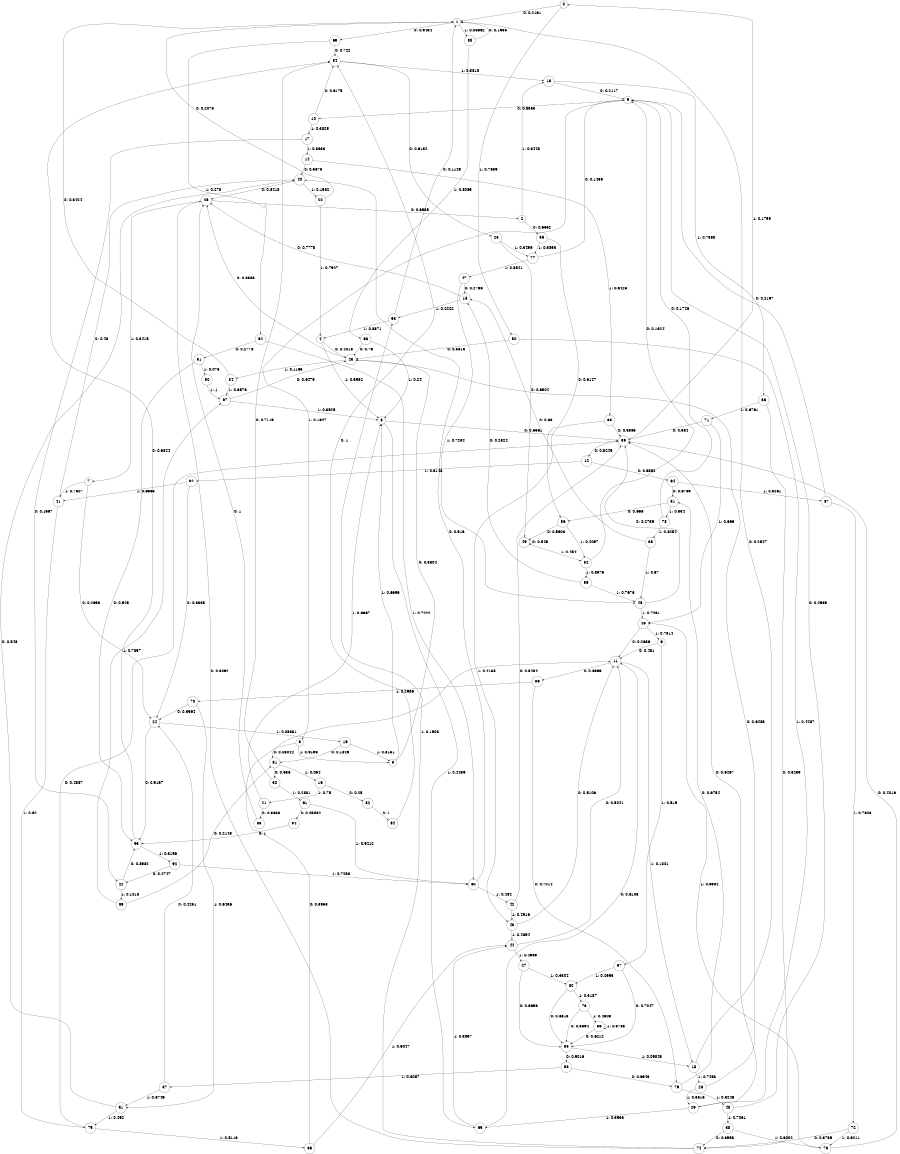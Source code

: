 digraph "ch29concat_phase3_L9" {
size = "6,8.5";
ratio = "fill";
node [shape = circle];
node [fontsize = 24];
edge [fontsize = 24];
0 -> 1 [label = "0: 0.2161   "];
0 -> 50 [label = "1: 0.7839   "];
1 -> 69 [label = "0: 0.9434   "];
1 -> 88 [label = "1: 0.05662  "];
2 -> 55 [label = "0: 0.6552   "];
2 -> 13 [label = "1: 0.3448   "];
3 -> 23 [label = "0: 0.3304   "];
3 -> 8 [label = "1: 0.6696   "];
4 -> 23 [label = "0: 0.4018   "];
4 -> 8 [label = "1: 0.5982   "];
5 -> 10 [label = "0: 0.8353   "];
5 -> 9 [label = "1: 0.1647   "];
6 -> 11 [label = "0: 0.481    "];
6 -> 57 [label = "1: 0.519    "];
7 -> 24 [label = "0: 0.2693   "];
7 -> 41 [label = "1: 0.7307   "];
8 -> 39 [label = "0: 0.5561   "];
8 -> 65 [label = "1: 0.4439   "];
9 -> 81 [label = "0: 0.08042  "];
9 -> 3 [label = "1: 0.9196   "];
10 -> 54 [label = "0: 0.6175   "];
10 -> 17 [label = "1: 0.3825   "];
11 -> 86 [label = "0: 0.8999   "];
11 -> 18 [label = "1: 0.1001   "];
12 -> 64 [label = "0: 0.6852   "];
12 -> 32 [label = "1: 0.3148   "];
13 -> 5 [label = "0: 0.2117   "];
13 -> 33 [label = "1: 0.7883   "];
14 -> 40 [label = "0: 0.3575   "];
14 -> 68 [label = "1: 0.6425   "];
15 -> 26 [label = "0: 0.7778   "];
15 -> 53 [label = "1: 0.2222   "];
16 -> 82 [label = "0: 0.25     "];
16 -> 21 [label = "1: 0.75     "];
17 -> 22 [label = "0: 0.1667   "];
17 -> 14 [label = "1: 0.8333   "];
18 -> 1 [label = "0: 0.2547   "];
18 -> 28 [label = "1: 0.7453   "];
19 -> 81 [label = "0: 0.1849   "];
19 -> 3 [label = "1: 0.8151   "];
20 -> 1 [label = "0: 0.2073   "];
20 -> 4 [label = "1: 0.7927   "];
21 -> 83 [label = "0: 0.3333   "];
21 -> 8 [label = "1: 0.6667   "];
22 -> 93 [label = "0: 0.8982   "];
22 -> 89 [label = "1: 0.1018   "];
23 -> 26 [label = "0: 0.8835   "];
23 -> 34 [label = "1: 0.1165   "];
24 -> 93 [label = "0: 0.9167   "];
24 -> 19 [label = "1: 0.08331  "];
25 -> 49 [label = "0: 0.6504   "];
25 -> 77 [label = "1: 0.3496   "];
26 -> 2 [label = "0: 0.6585   "];
26 -> 7 [label = "1: 0.3415   "];
27 -> 85 [label = "0: 0.6696   "];
27 -> 80 [label = "1: 0.3304   "];
28 -> 23 [label = "0: 0.6485   "];
28 -> 29 [label = "1: 0.3515   "];
29 -> 39 [label = "0: 0.6467   "];
29 -> 65 [label = "1: 0.3533   "];
30 -> 54 [label = "0: 0.7119   "];
30 -> 61 [label = "1: 0.2881   "];
31 -> 56 [label = "0: 0.666    "];
31 -> 78 [label = "1: 0.334    "];
32 -> 24 [label = "0: 0.3335   "];
32 -> 41 [label = "1: 0.6665   "];
33 -> 74 [label = "0: 0.3239   "];
33 -> 71 [label = "1: 0.6761   "];
34 -> 1 [label = "0: 0.3424   "];
34 -> 67 [label = "1: 0.6576   "];
35 -> 15 [label = "0: 0.33     "];
35 -> 45 [label = "1: 0.67     "];
36 -> 11 [label = "0: 0.3953   "];
36 -> 44 [label = "1: 0.6047   "];
37 -> 24 [label = "0: 0.4251   "];
37 -> 51 [label = "1: 0.5749   "];
38 -> 74 [label = "0: 0.3998   "];
38 -> 73 [label = "1: 0.6002   "];
39 -> 12 [label = "0: 0.8245   "];
39 -> 0 [label = "1: 0.1755   "];
40 -> 26 [label = "0: 0.8418   "];
40 -> 20 [label = "1: 0.1582   "];
41 -> 40 [label = "0: 0.48     "];
41 -> 75 [label = "1: 0.52     "];
42 -> 39 [label = "0: 0.5484   "];
42 -> 43 [label = "1: 0.4516   "];
43 -> 11 [label = "0: 0.5106   "];
43 -> 44 [label = "1: 0.4894   "];
44 -> 11 [label = "0: 0.5041   "];
44 -> 27 [label = "1: 0.4959   "];
45 -> 39 [label = "0: 0.2739   "];
45 -> 46 [label = "1: 0.7261   "];
46 -> 11 [label = "0: 0.2686   "];
46 -> 6 [label = "1: 0.7314   "];
47 -> 15 [label = "0: 0.2766   "];
47 -> 45 [label = "1: 0.7234   "];
48 -> 5 [label = "0: 0.2939   "];
48 -> 38 [label = "1: 0.7061   "];
49 -> 49 [label = "0: 0.546    "];
49 -> 52 [label = "1: 0.454    "];
50 -> 23 [label = "0: 0.5513   "];
50 -> 29 [label = "1: 0.4487   "];
51 -> 40 [label = "0: 0.548    "];
51 -> 75 [label = "1: 0.452    "];
52 -> 5 [label = "0: 0.1324   "];
52 -> 59 [label = "1: 0.8676   "];
53 -> 1 [label = "0: 0.1129   "];
53 -> 4 [label = "1: 0.8871   "];
54 -> 25 [label = "0: 0.6182   "];
54 -> 13 [label = "1: 0.3818   "];
55 -> 56 [label = "0: 0.6147   "];
55 -> 77 [label = "1: 0.3853   "];
56 -> 49 [label = "0: 0.5903   "];
56 -> 52 [label = "1: 0.4097   "];
57 -> 85 [label = "0: 0.7047   "];
57 -> 80 [label = "1: 0.2953   "];
58 -> 79 [label = "0: 0.6943   "];
58 -> 37 [label = "1: 0.3057   "];
59 -> 15 [label = "0: 0.2324   "];
59 -> 45 [label = "1: 0.7676   "];
60 -> 40 [label = "0: 0.516    "];
60 -> 42 [label = "1: 0.484    "];
61 -> 94 [label = "0: 0.05882  "];
61 -> 60 [label = "1: 0.9412   "];
62 -> 91 [label = "0: 0.2778   "];
62 -> 60 [label = "1: 0.7222   "];
63 -> 23 [label = "0: 0.76     "];
63 -> 8 [label = "1: 0.24     "];
64 -> 31 [label = "0: 0.6739   "];
64 -> 87 [label = "1: 0.3261   "];
65 -> 11 [label = "0: 0.6103   "];
65 -> 44 [label = "1: 0.3897   "];
66 -> 85 [label = "0: 0.6212   "];
66 -> 66 [label = "1: 0.3788   "];
67 -> 23 [label = "0: 0.6475   "];
67 -> 8 [label = "1: 0.3525   "];
68 -> 39 [label = "0: 0.5865   "];
68 -> 43 [label = "1: 0.4135   "];
69 -> 54 [label = "0: 0.722    "];
69 -> 62 [label = "1: 0.278    "];
70 -> 24 [label = "0: 0.3564   "];
70 -> 51 [label = "1: 0.6436   "];
71 -> 39 [label = "0: 0.334    "];
71 -> 46 [label = "1: 0.666    "];
72 -> 74 [label = "0: 0.3789   "];
72 -> 73 [label = "1: 0.6211   "];
73 -> 39 [label = "0: 0.4016   "];
73 -> 46 [label = "1: 0.5984   "];
74 -> 26 [label = "0: 0.8092   "];
74 -> 53 [label = "1: 0.1908   "];
75 -> 39 [label = "0: 0.4887   "];
75 -> 36 [label = "1: 0.5113   "];
76 -> 85 [label = "0: 0.5394   "];
76 -> 66 [label = "1: 0.4606   "];
77 -> 5 [label = "0: 0.1459   "];
77 -> 47 [label = "1: 0.8541   "];
78 -> 5 [label = "0: 0.1746   "];
78 -> 35 [label = "1: 0.8254   "];
79 -> 31 [label = "0: 0.6754   "];
79 -> 48 [label = "1: 0.3246   "];
80 -> 85 [label = "0: 0.6813   "];
80 -> 76 [label = "1: 0.3187   "];
81 -> 30 [label = "0: 0.936    "];
81 -> 16 [label = "1: 0.064    "];
82 -> 84 [label = "0: 1        "];
83 -> 26 [label = "0: 1        "];
84 -> 54 [label = "0: 1        "];
85 -> 58 [label = "0: 0.9016   "];
85 -> 18 [label = "1: 0.09843  "];
86 -> 79 [label = "0: 0.7014   "];
86 -> 70 [label = "1: 0.2986   "];
87 -> 5 [label = "0: 0.2197   "];
87 -> 72 [label = "1: 0.7803   "];
88 -> 1 [label = "0: 0.1935   "];
88 -> 63 [label = "1: 0.8065   "];
89 -> 81 [label = "0: 0.2143   "];
89 -> 67 [label = "1: 0.7857   "];
90 -> 67 [label = "1: 1        "];
91 -> 93 [label = "0: 0.925    "];
91 -> 90 [label = "1: 0.075    "];
92 -> 22 [label = "0: 0.2747   "];
92 -> 60 [label = "1: 0.7253   "];
93 -> 54 [label = "0: 0.6844   "];
93 -> 92 [label = "1: 0.3156   "];
94 -> 93 [label = "0: 1        "];
}